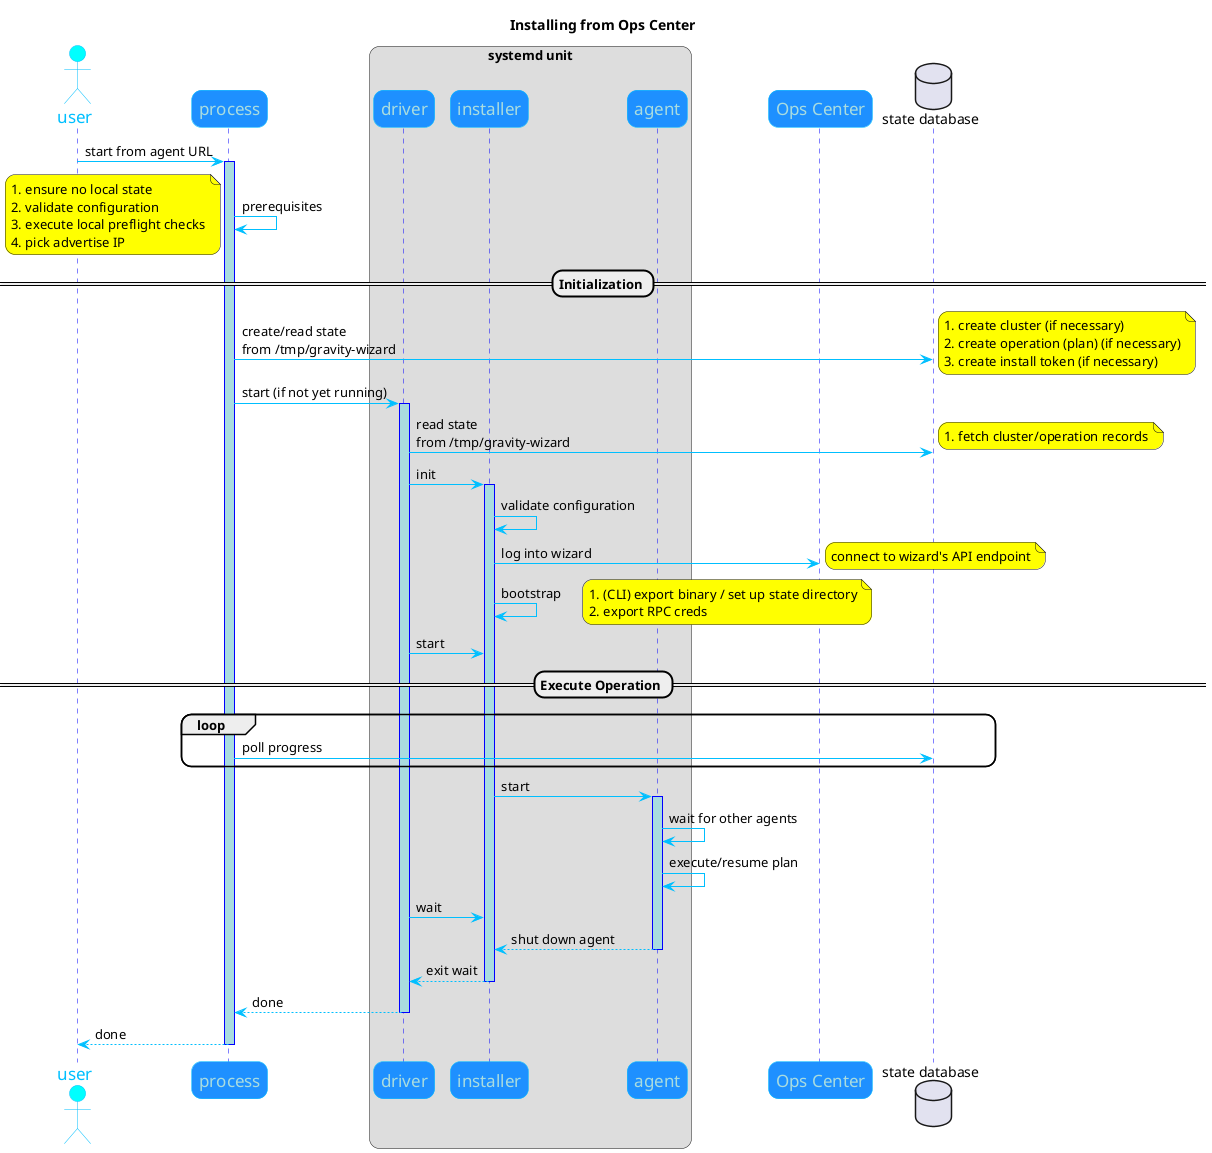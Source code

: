 @startuml
skinparam BackgroundColor #white
skinparam RoundCorner 20
skinparam note {
  BackgroundColor #yellow
}
skinparam sequence {
	ArrowColor DeepSkyBlue
	ActorBorderColor DeepSkyBlue
	LifeLineBorderColor blue
	LifeLineBackgroundColor #A9DCDF

	ParticipantBorderColor DeepSkyBlue
	ParticipantBackgroundColor DodgerBlue
	ParticipantFontName Consolas
	ParticipantFontSize 17
	ParticipantFontColor #A9DCDF

	ActorBackgroundColor aqua
	ActorFontColor DeepSkyBlue
	ActorFontSize 17
	ActorFontName Aapex
}

actor user
participant process as P
box systemd unit
participant driver as DP
participant "installer" as I
participant "agent" as A
end box
participant "Ops Center" as W
database "state database" as db order 100

title Installing from Ops Center

user -> P : start from agent URL
activate P
P -> P : prerequisites
note left
  # ensure no local state
  # validate configuration
  # execute local preflight checks
  # pick advertise IP
end note

== Initialization ==

P -> db : create/read state\nfrom /tmp/gravity-wizard
note right
  # create cluster (if necessary)
  # create operation (plan) (if necessary)
  # create install token (if necessary)
end note

P -> DP : start (if not yet running)
activate DP
DP -> db : read state\nfrom /tmp/gravity-wizard
note right
  # fetch cluster/operation records
end note

DP -> I : init
activate I
I -> I : validate configuration
I -> W : log into wizard
note right: connect to wizard's API endpoint
I -> I : bootstrap
note right
  # (CLI) export binary / set up state directory
  # export RPC creds
end note
DP -> I : start

== Execute Operation ==

loop
P -> db : poll progress
end loop

I -> A : start
activate A
A -> A : wait for other agents
A -> A : execute/resume plan
DP -> I : wait
return shut down agent
return exit wait
return done
return done

@enduml

